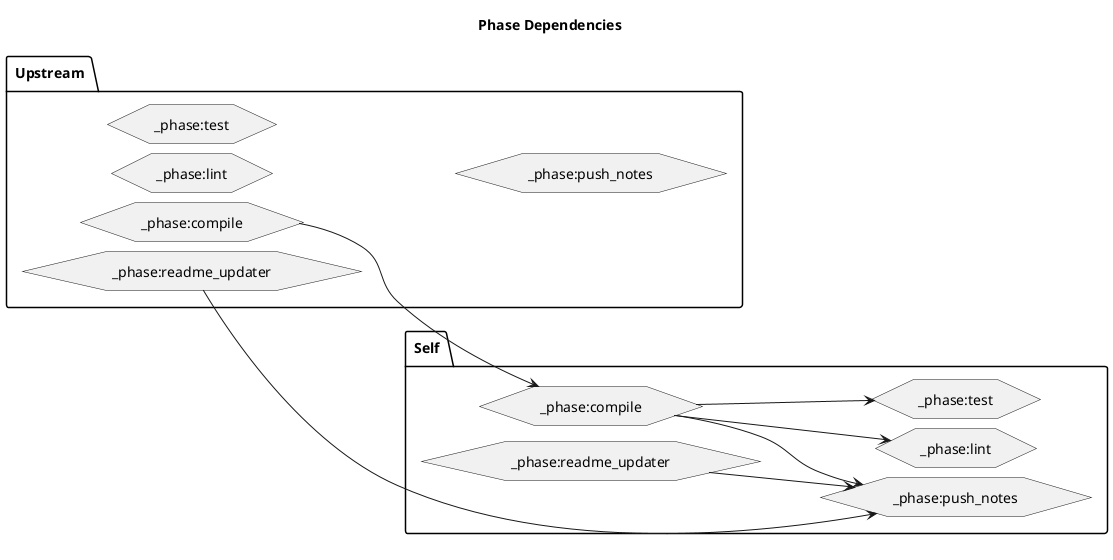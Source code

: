 @startuml
skinparam padding 5
skinparam nodesep 10
top to bottom direction

title "Phase Dependencies"

package "Upstream" {
  left to right direction
  hexagon "_phase:compile" as upstreamphasebuild
  hexagon "_phase:lint" as upstreamphaselint
  hexagon "_phase:test" as upstreamphasetest
  hexagon "_phase:readme_updater" as upstreamphasereadme
  hexagon "_phase:push_notes" as upstreamphasepushnotes
}

package "Self" {
  left to right direction
  hexagon "_phase:compile" as selfphasebuild
  hexagon "_phase:lint" as selfphaselint
  hexagon "_phase:test" as selfphasetest
  hexagon "_phase:readme_updater" as selfphasereadme
  hexagon "_phase:push_notes" as selfphasepushnotes
}

upstreamphasebuild --> selfphasebuild
selfphasebuild --> selfphaselint
selfphasebuild --> selfphasetest
selfphasebuild --> selfphasepushnotes
selfphasereadme --> selfphasepushnotes
upstreamphasereadme --> selfphasepushnotes
@enduml
